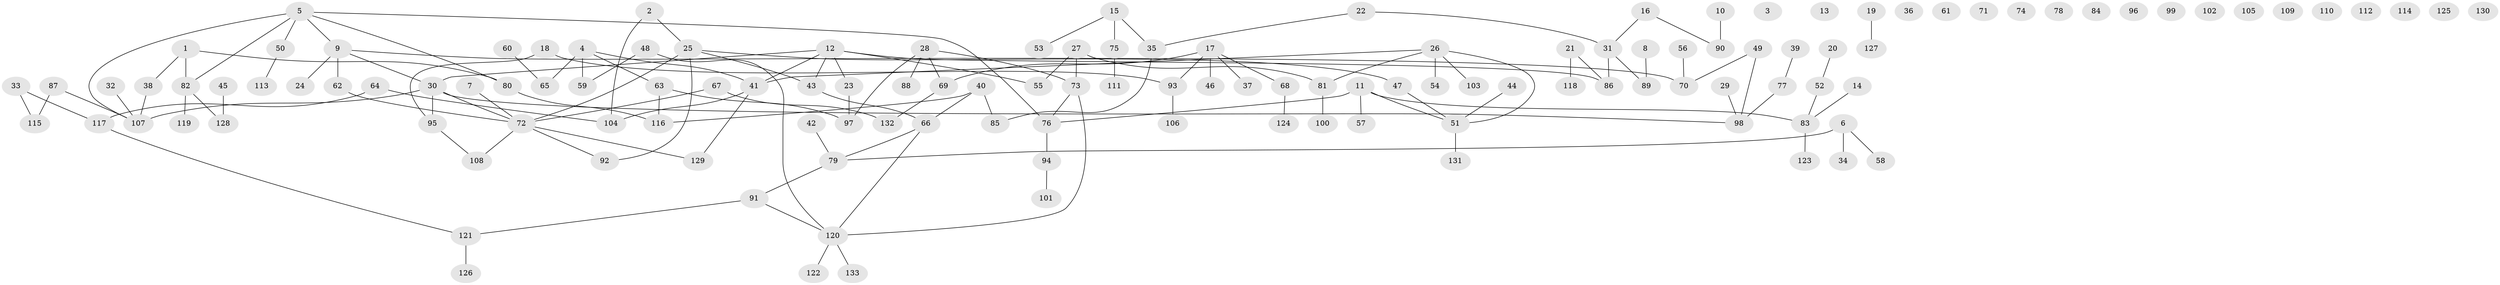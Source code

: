 // Generated by graph-tools (version 1.1) at 2025/49/03/09/25 03:49:03]
// undirected, 133 vertices, 139 edges
graph export_dot {
graph [start="1"]
  node [color=gray90,style=filled];
  1;
  2;
  3;
  4;
  5;
  6;
  7;
  8;
  9;
  10;
  11;
  12;
  13;
  14;
  15;
  16;
  17;
  18;
  19;
  20;
  21;
  22;
  23;
  24;
  25;
  26;
  27;
  28;
  29;
  30;
  31;
  32;
  33;
  34;
  35;
  36;
  37;
  38;
  39;
  40;
  41;
  42;
  43;
  44;
  45;
  46;
  47;
  48;
  49;
  50;
  51;
  52;
  53;
  54;
  55;
  56;
  57;
  58;
  59;
  60;
  61;
  62;
  63;
  64;
  65;
  66;
  67;
  68;
  69;
  70;
  71;
  72;
  73;
  74;
  75;
  76;
  77;
  78;
  79;
  80;
  81;
  82;
  83;
  84;
  85;
  86;
  87;
  88;
  89;
  90;
  91;
  92;
  93;
  94;
  95;
  96;
  97;
  98;
  99;
  100;
  101;
  102;
  103;
  104;
  105;
  106;
  107;
  108;
  109;
  110;
  111;
  112;
  113;
  114;
  115;
  116;
  117;
  118;
  119;
  120;
  121;
  122;
  123;
  124;
  125;
  126;
  127;
  128;
  129;
  130;
  131;
  132;
  133;
  1 -- 38;
  1 -- 80;
  1 -- 82;
  2 -- 25;
  2 -- 104;
  4 -- 41;
  4 -- 59;
  4 -- 63;
  4 -- 65;
  5 -- 9;
  5 -- 50;
  5 -- 76;
  5 -- 80;
  5 -- 82;
  5 -- 107;
  6 -- 34;
  6 -- 58;
  6 -- 79;
  7 -- 72;
  8 -- 89;
  9 -- 24;
  9 -- 30;
  9 -- 62;
  9 -- 70;
  10 -- 90;
  11 -- 51;
  11 -- 57;
  11 -- 76;
  11 -- 83;
  12 -- 23;
  12 -- 30;
  12 -- 41;
  12 -- 43;
  12 -- 55;
  12 -- 86;
  14 -- 83;
  15 -- 35;
  15 -- 53;
  15 -- 75;
  16 -- 31;
  16 -- 90;
  17 -- 37;
  17 -- 46;
  17 -- 68;
  17 -- 69;
  17 -- 93;
  18 -- 93;
  18 -- 95;
  19 -- 127;
  20 -- 52;
  21 -- 86;
  21 -- 118;
  22 -- 31;
  22 -- 35;
  23 -- 97;
  25 -- 43;
  25 -- 47;
  25 -- 72;
  25 -- 92;
  26 -- 41;
  26 -- 51;
  26 -- 54;
  26 -- 81;
  26 -- 103;
  27 -- 55;
  27 -- 73;
  27 -- 81;
  28 -- 69;
  28 -- 73;
  28 -- 88;
  28 -- 97;
  29 -- 98;
  30 -- 72;
  30 -- 95;
  30 -- 98;
  30 -- 107;
  31 -- 86;
  31 -- 89;
  32 -- 107;
  33 -- 115;
  33 -- 117;
  35 -- 85;
  38 -- 107;
  39 -- 77;
  40 -- 66;
  40 -- 85;
  40 -- 116;
  41 -- 104;
  41 -- 129;
  42 -- 79;
  43 -- 66;
  44 -- 51;
  45 -- 128;
  47 -- 51;
  48 -- 59;
  48 -- 120;
  49 -- 70;
  49 -- 98;
  50 -- 113;
  51 -- 131;
  52 -- 83;
  56 -- 70;
  60 -- 65;
  62 -- 72;
  63 -- 97;
  63 -- 116;
  64 -- 104;
  64 -- 117;
  66 -- 79;
  66 -- 120;
  67 -- 72;
  67 -- 132;
  68 -- 124;
  69 -- 132;
  72 -- 92;
  72 -- 108;
  72 -- 129;
  73 -- 76;
  73 -- 120;
  75 -- 111;
  76 -- 94;
  77 -- 98;
  79 -- 91;
  80 -- 116;
  81 -- 100;
  82 -- 119;
  82 -- 128;
  83 -- 123;
  87 -- 107;
  87 -- 115;
  91 -- 120;
  91 -- 121;
  93 -- 106;
  94 -- 101;
  95 -- 108;
  117 -- 121;
  120 -- 122;
  120 -- 133;
  121 -- 126;
}
